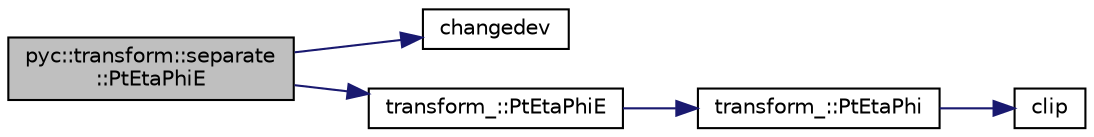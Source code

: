digraph "pyc::transform::separate::PtEtaPhiE"
{
 // INTERACTIVE_SVG=YES
 // LATEX_PDF_SIZE
  edge [fontname="Helvetica",fontsize="10",labelfontname="Helvetica",labelfontsize="10"];
  node [fontname="Helvetica",fontsize="10",shape=record];
  rankdir="LR";
  Node1 [label="pyc::transform::separate\l::PtEtaPhiE",height=0.2,width=0.4,color="black", fillcolor="grey75", style="filled", fontcolor="black",tooltip=" "];
  Node1 -> Node2 [color="midnightblue",fontsize="10",style="solid",fontname="Helvetica"];
  Node2 [label="changedev",height=0.2,width=0.4,color="black", fillcolor="white", style="filled",URL="$utils_8h.html#a123aed6d73594e07c6401a7a6c587808",tooltip=" "];
  Node1 -> Node3 [color="midnightblue",fontsize="10",style="solid",fontname="Helvetica"];
  Node3 [label="transform_::PtEtaPhiE",height=0.2,width=0.4,color="black", fillcolor="white", style="filled",URL="$namespacetransform__.html#a59a9589e3d78c302e6f52b2fcd5ceedb",tooltip="Computes the transverse momentum (Pt), pseudorapidity (Eta), azimuthal angle (Phi),..."];
  Node3 -> Node4 [color="midnightblue",fontsize="10",style="solid",fontname="Helvetica"];
  Node4 [label="transform_::PtEtaPhi",height=0.2,width=0.4,color="black", fillcolor="white", style="filled",URL="$namespacetransform__.html#adf008ef1e94217cd7a7dae8c53a127a6",tooltip="Computes the transverse momentum (Pt), pseudorapidity (Eta), and azimuthal angle (Phi) from a momentu..."];
  Node4 -> Node5 [color="midnightblue",fontsize="10",style="solid",fontname="Helvetica"];
  Node5 [label="clip",height=0.2,width=0.4,color="black", fillcolor="white", style="filled",URL="$utils_8h.html#aaec9ca2d20716add3c686abd989934d0",tooltip=" "];
}

